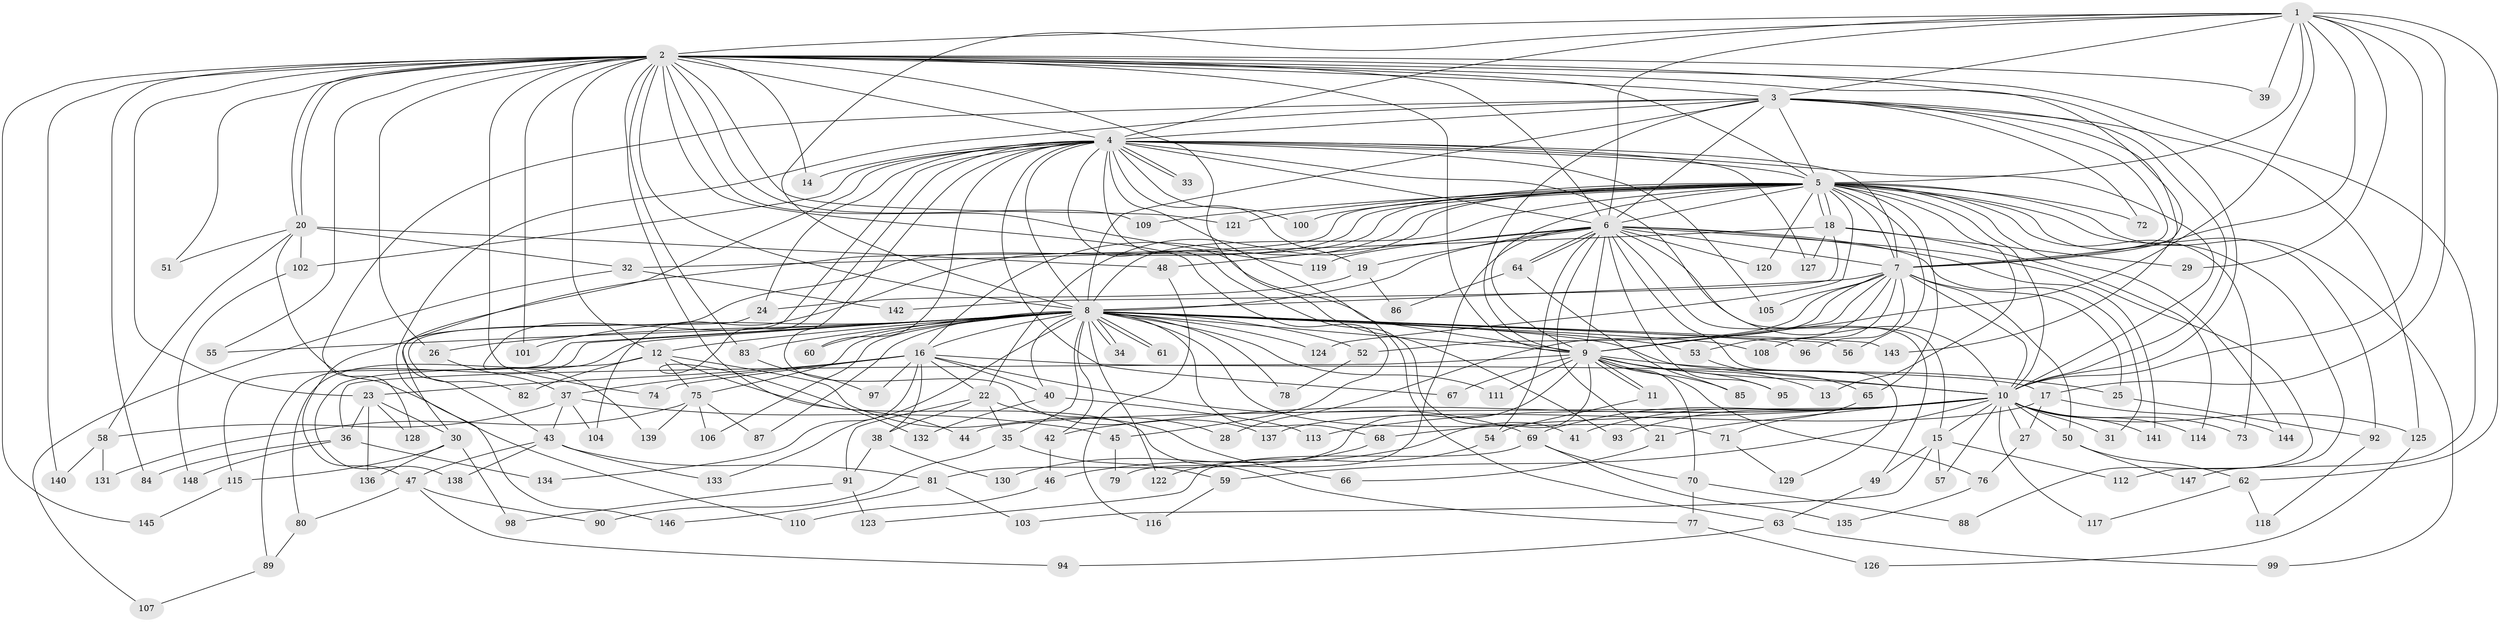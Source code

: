 // coarse degree distribution, {11: 0.011363636363636364, 42: 0.011363636363636364, 36: 0.011363636363636364, 2: 0.5909090909090909, 5: 0.03409090909090909, 1: 0.14772727272727273, 4: 0.03409090909090909, 3: 0.07954545454545454, 13: 0.011363636363636364, 8: 0.011363636363636364, 7: 0.03409090909090909, 9: 0.011363636363636364, 21: 0.011363636363636364}
// Generated by graph-tools (version 1.1) at 2025/47/03/04/25 21:47:54]
// undirected, 148 vertices, 321 edges
graph export_dot {
graph [start="1"]
  node [color=gray90,style=filled];
  1;
  2;
  3;
  4;
  5;
  6;
  7;
  8;
  9;
  10;
  11;
  12;
  13;
  14;
  15;
  16;
  17;
  18;
  19;
  20;
  21;
  22;
  23;
  24;
  25;
  26;
  27;
  28;
  29;
  30;
  31;
  32;
  33;
  34;
  35;
  36;
  37;
  38;
  39;
  40;
  41;
  42;
  43;
  44;
  45;
  46;
  47;
  48;
  49;
  50;
  51;
  52;
  53;
  54;
  55;
  56;
  57;
  58;
  59;
  60;
  61;
  62;
  63;
  64;
  65;
  66;
  67;
  68;
  69;
  70;
  71;
  72;
  73;
  74;
  75;
  76;
  77;
  78;
  79;
  80;
  81;
  82;
  83;
  84;
  85;
  86;
  87;
  88;
  89;
  90;
  91;
  92;
  93;
  94;
  95;
  96;
  97;
  98;
  99;
  100;
  101;
  102;
  103;
  104;
  105;
  106;
  107;
  108;
  109;
  110;
  111;
  112;
  113;
  114;
  115;
  116;
  117;
  118;
  119;
  120;
  121;
  122;
  123;
  124;
  125;
  126;
  127;
  128;
  129;
  130;
  131;
  132;
  133;
  134;
  135;
  136;
  137;
  138;
  139;
  140;
  141;
  142;
  143;
  144;
  145;
  146;
  147;
  148;
  1 -- 2;
  1 -- 3;
  1 -- 4;
  1 -- 5;
  1 -- 6;
  1 -- 7;
  1 -- 8;
  1 -- 9;
  1 -- 10;
  1 -- 17;
  1 -- 29;
  1 -- 39;
  1 -- 62;
  2 -- 3;
  2 -- 4;
  2 -- 5;
  2 -- 6;
  2 -- 7;
  2 -- 8;
  2 -- 9;
  2 -- 10;
  2 -- 12;
  2 -- 14;
  2 -- 20;
  2 -- 20;
  2 -- 23;
  2 -- 26;
  2 -- 39;
  2 -- 44;
  2 -- 45;
  2 -- 51;
  2 -- 55;
  2 -- 63;
  2 -- 74;
  2 -- 83;
  2 -- 84;
  2 -- 101;
  2 -- 109;
  2 -- 119;
  2 -- 121;
  2 -- 140;
  2 -- 145;
  2 -- 147;
  3 -- 4;
  3 -- 5;
  3 -- 6;
  3 -- 7;
  3 -- 8;
  3 -- 9;
  3 -- 10;
  3 -- 72;
  3 -- 125;
  3 -- 128;
  3 -- 143;
  3 -- 146;
  4 -- 5;
  4 -- 6;
  4 -- 7;
  4 -- 8;
  4 -- 9;
  4 -- 10;
  4 -- 14;
  4 -- 15;
  4 -- 19;
  4 -- 24;
  4 -- 33;
  4 -- 33;
  4 -- 41;
  4 -- 43;
  4 -- 60;
  4 -- 67;
  4 -- 93;
  4 -- 100;
  4 -- 102;
  4 -- 105;
  4 -- 127;
  4 -- 132;
  4 -- 137;
  4 -- 139;
  5 -- 6;
  5 -- 7;
  5 -- 8;
  5 -- 9;
  5 -- 10;
  5 -- 13;
  5 -- 16;
  5 -- 18;
  5 -- 18;
  5 -- 22;
  5 -- 30;
  5 -- 47;
  5 -- 56;
  5 -- 65;
  5 -- 72;
  5 -- 73;
  5 -- 92;
  5 -- 99;
  5 -- 100;
  5 -- 104;
  5 -- 109;
  5 -- 112;
  5 -- 120;
  5 -- 121;
  5 -- 124;
  5 -- 144;
  6 -- 7;
  6 -- 8;
  6 -- 9;
  6 -- 10;
  6 -- 19;
  6 -- 21;
  6 -- 31;
  6 -- 48;
  6 -- 49;
  6 -- 54;
  6 -- 64;
  6 -- 64;
  6 -- 79;
  6 -- 88;
  6 -- 95;
  6 -- 119;
  6 -- 120;
  6 -- 129;
  6 -- 141;
  7 -- 8;
  7 -- 9;
  7 -- 10;
  7 -- 25;
  7 -- 28;
  7 -- 50;
  7 -- 52;
  7 -- 53;
  7 -- 96;
  7 -- 105;
  7 -- 108;
  8 -- 9;
  8 -- 10;
  8 -- 12;
  8 -- 16;
  8 -- 26;
  8 -- 34;
  8 -- 34;
  8 -- 35;
  8 -- 40;
  8 -- 42;
  8 -- 52;
  8 -- 53;
  8 -- 55;
  8 -- 56;
  8 -- 60;
  8 -- 61;
  8 -- 61;
  8 -- 68;
  8 -- 71;
  8 -- 75;
  8 -- 78;
  8 -- 80;
  8 -- 83;
  8 -- 87;
  8 -- 89;
  8 -- 96;
  8 -- 101;
  8 -- 106;
  8 -- 108;
  8 -- 111;
  8 -- 115;
  8 -- 122;
  8 -- 124;
  8 -- 133;
  8 -- 143;
  9 -- 10;
  9 -- 11;
  9 -- 11;
  9 -- 13;
  9 -- 25;
  9 -- 36;
  9 -- 46;
  9 -- 67;
  9 -- 70;
  9 -- 76;
  9 -- 81;
  9 -- 85;
  9 -- 95;
  9 -- 111;
  10 -- 15;
  10 -- 21;
  10 -- 27;
  10 -- 31;
  10 -- 41;
  10 -- 42;
  10 -- 44;
  10 -- 50;
  10 -- 57;
  10 -- 59;
  10 -- 68;
  10 -- 69;
  10 -- 73;
  10 -- 93;
  10 -- 113;
  10 -- 114;
  10 -- 117;
  10 -- 125;
  10 -- 141;
  11 -- 54;
  12 -- 66;
  12 -- 75;
  12 -- 77;
  12 -- 82;
  12 -- 138;
  15 -- 49;
  15 -- 57;
  15 -- 103;
  15 -- 112;
  16 -- 17;
  16 -- 22;
  16 -- 23;
  16 -- 37;
  16 -- 38;
  16 -- 40;
  16 -- 69;
  16 -- 74;
  16 -- 97;
  16 -- 134;
  17 -- 27;
  17 -- 137;
  17 -- 144;
  18 -- 29;
  18 -- 32;
  18 -- 114;
  18 -- 127;
  18 -- 142;
  19 -- 24;
  19 -- 86;
  20 -- 32;
  20 -- 48;
  20 -- 51;
  20 -- 58;
  20 -- 102;
  20 -- 110;
  21 -- 66;
  22 -- 28;
  22 -- 35;
  22 -- 38;
  22 -- 91;
  23 -- 30;
  23 -- 36;
  23 -- 128;
  23 -- 136;
  24 -- 82;
  25 -- 92;
  26 -- 37;
  27 -- 76;
  30 -- 98;
  30 -- 115;
  30 -- 136;
  32 -- 107;
  32 -- 142;
  35 -- 59;
  35 -- 90;
  36 -- 84;
  36 -- 134;
  36 -- 148;
  37 -- 43;
  37 -- 45;
  37 -- 58;
  37 -- 104;
  38 -- 91;
  38 -- 130;
  40 -- 113;
  40 -- 132;
  42 -- 46;
  43 -- 47;
  43 -- 81;
  43 -- 133;
  43 -- 138;
  45 -- 79;
  46 -- 110;
  47 -- 80;
  47 -- 90;
  47 -- 94;
  48 -- 116;
  49 -- 63;
  50 -- 62;
  50 -- 147;
  52 -- 78;
  53 -- 65;
  54 -- 122;
  58 -- 131;
  58 -- 140;
  59 -- 116;
  62 -- 117;
  62 -- 118;
  63 -- 94;
  63 -- 99;
  64 -- 85;
  64 -- 86;
  65 -- 71;
  68 -- 130;
  69 -- 70;
  69 -- 123;
  69 -- 135;
  70 -- 77;
  70 -- 88;
  71 -- 129;
  75 -- 87;
  75 -- 106;
  75 -- 131;
  75 -- 139;
  76 -- 135;
  77 -- 126;
  80 -- 89;
  81 -- 103;
  81 -- 146;
  83 -- 97;
  89 -- 107;
  91 -- 98;
  91 -- 123;
  92 -- 118;
  102 -- 148;
  115 -- 145;
  125 -- 126;
}
